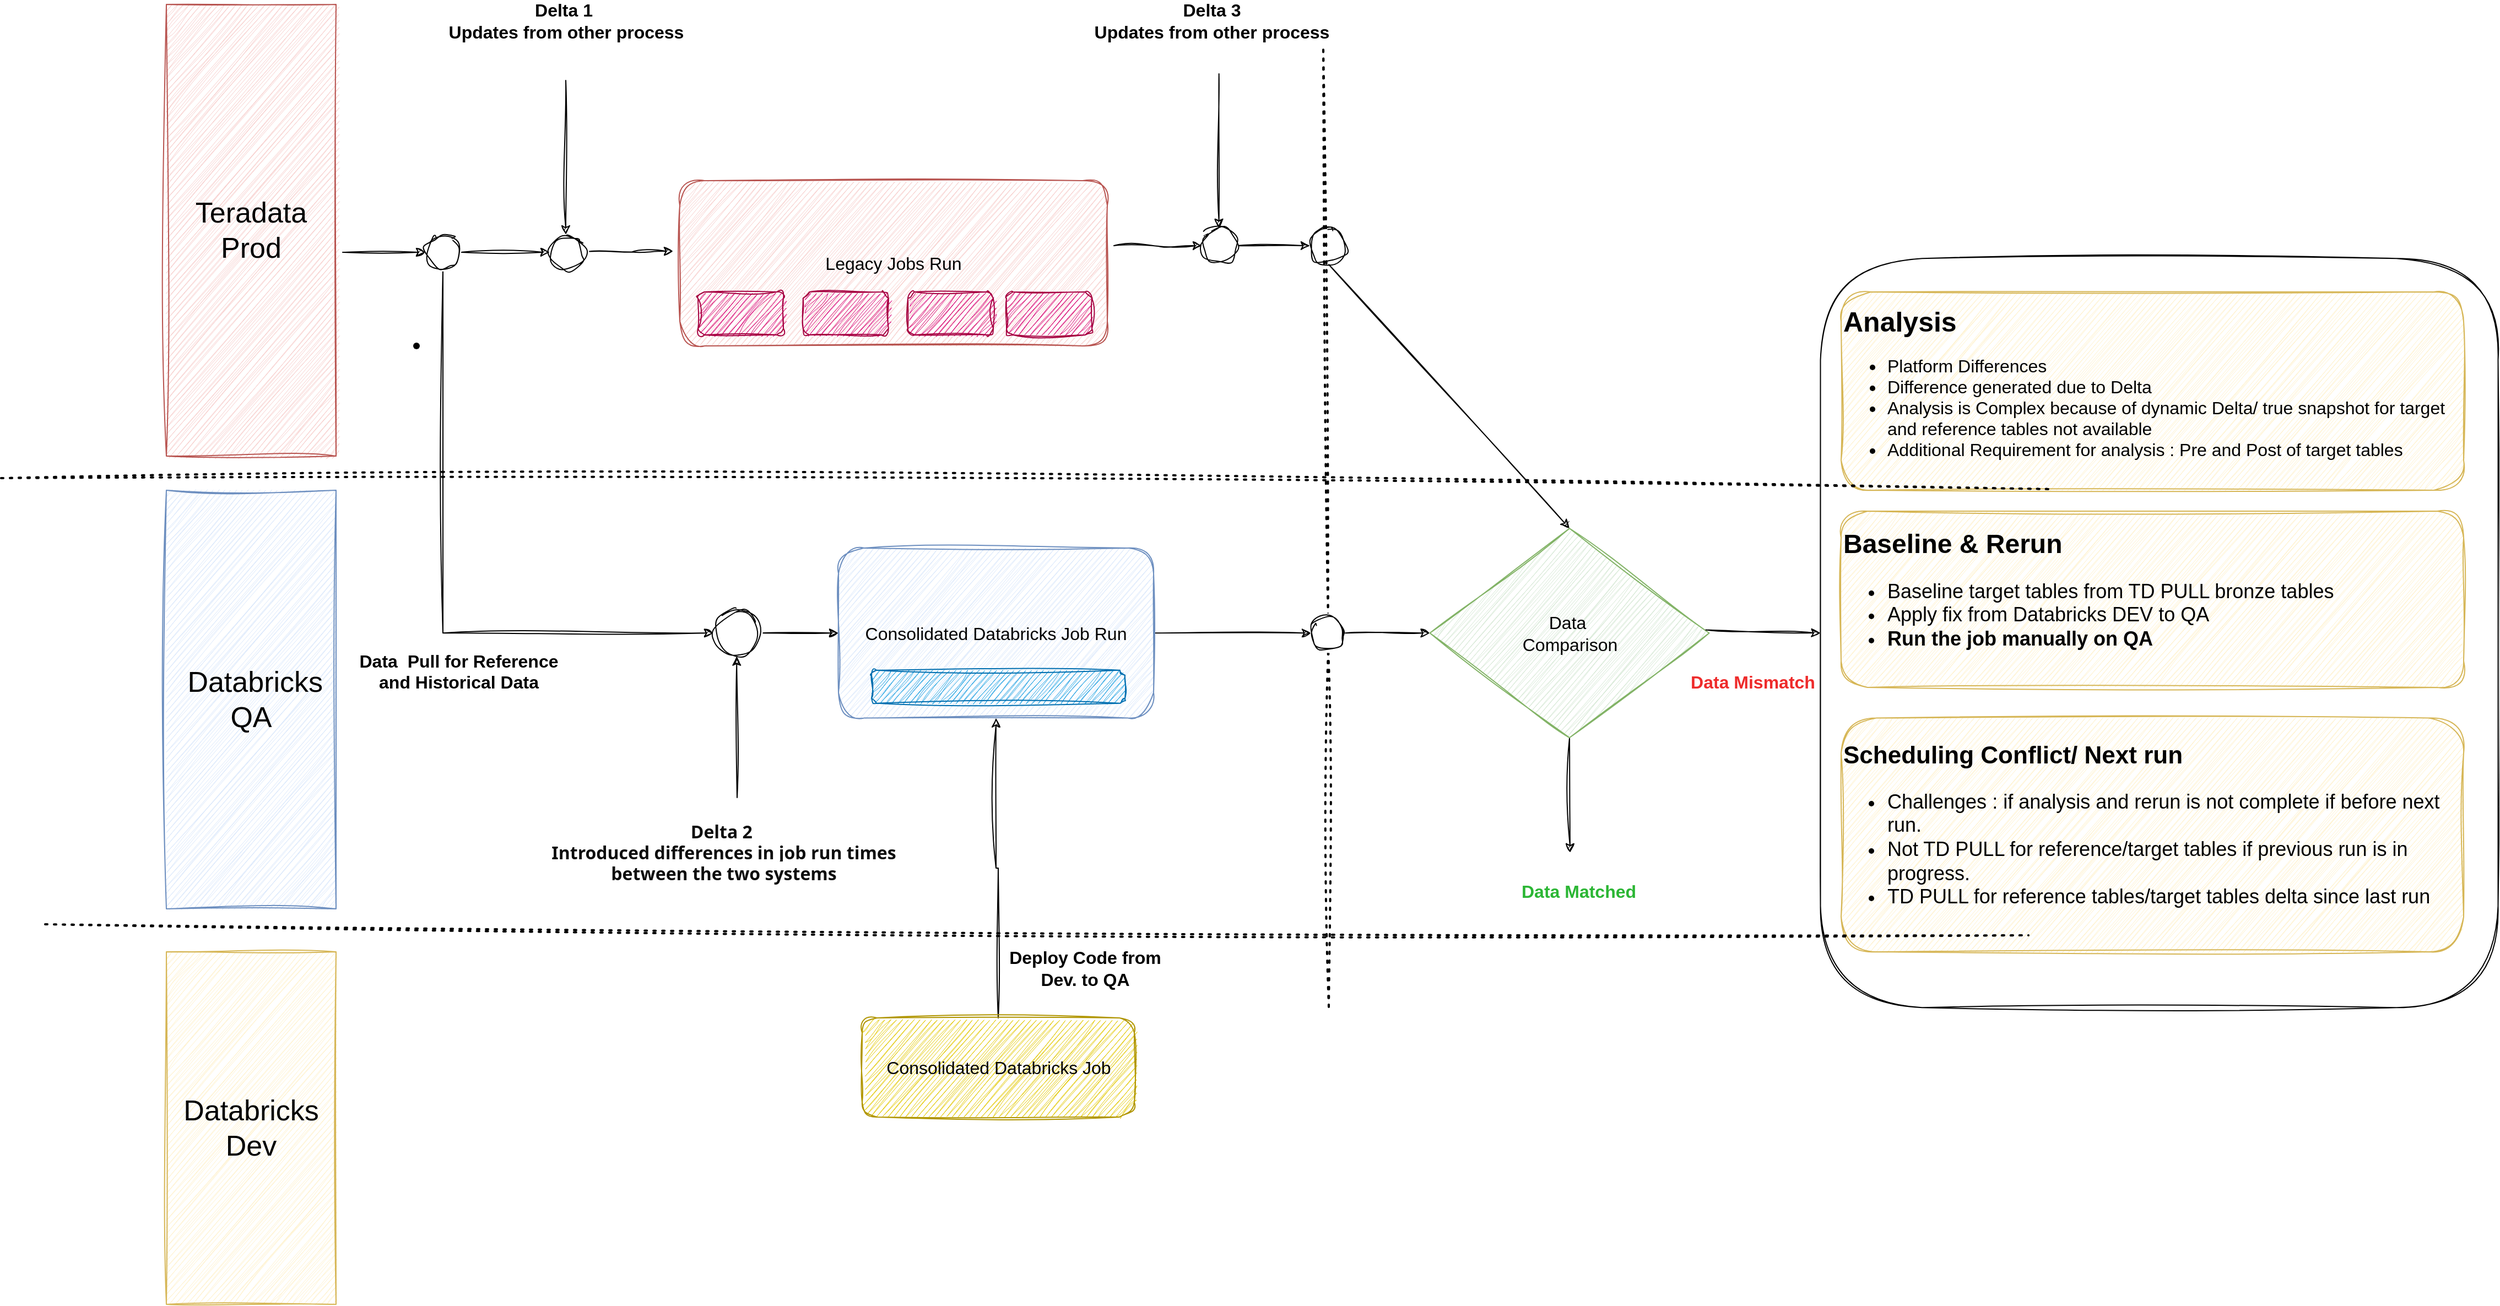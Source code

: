 <mxfile version="24.0.2" type="google">
  <diagram name="Page-1" id="4geXnSKTt97JCMD0U547">
    <mxGraphModel grid="1" page="1" gridSize="10" guides="1" tooltips="1" connect="1" arrows="1" fold="1" pageScale="1" pageWidth="1100" pageHeight="850" math="0" shadow="0">
      <root>
        <mxCell id="0" />
        <mxCell id="1" parent="0" />
        <mxCell id="Uh-UhkkDfg4FknRC7QYZ-1" value="Legacy Jobs Run" style="rounded=1;whiteSpace=wrap;html=1;sketch=1;hachureGap=4;jiggle=2;curveFitting=1;fillColor=#f8cecc;strokeColor=#b85450;fontSize=16;" vertex="1" parent="1">
          <mxGeometry x="3446" y="42000" width="388" height="150" as="geometry" />
        </mxCell>
        <mxCell id="Uh-UhkkDfg4FknRC7QYZ-2" style="edgeStyle=orthogonalEdgeStyle;rounded=0;sketch=1;hachureGap=4;jiggle=2;curveFitting=1;orthogonalLoop=1;jettySize=auto;html=1;exitX=1;exitY=0.5;exitDx=0;exitDy=0;fontSize=16;entryX=0;entryY=0.5;entryDx=0;entryDy=0;" edge="1" parent="1" source="Uh-UhkkDfg4FknRC7QYZ-3" target="Uh-UhkkDfg4FknRC7QYZ-18">
          <mxGeometry relative="1" as="geometry">
            <mxPoint x="4090" y="42405" as="targetPoint" />
          </mxGeometry>
        </mxCell>
        <mxCell id="Uh-UhkkDfg4FknRC7QYZ-3" value="Consolidated Databricks Job Run" style="rounded=1;whiteSpace=wrap;html=1;sketch=1;hachureGap=4;jiggle=2;curveFitting=1;fillColor=#dae8fc;strokeColor=#6c8ebf;fontSize=16;" vertex="1" parent="1">
          <mxGeometry x="3590" y="42333.44" width="286" height="154.37" as="geometry" />
        </mxCell>
        <mxCell id="Uh-UhkkDfg4FknRC7QYZ-4" value="" style="shape=waypoint;sketch=0;fillStyle=solid;size=6;pointerEvents=1;points=[];fillColor=none;resizable=0;rotatable=0;perimeter=centerPerimeter;snapToPoint=1;hachureGap=4;jiggle=2;curveFitting=1;fontSize=16;" vertex="1" parent="1">
          <mxGeometry x="3197" y="42140" width="20" height="20" as="geometry" />
        </mxCell>
        <mxCell id="Uh-UhkkDfg4FknRC7QYZ-5" style="edgeStyle=orthogonalEdgeStyle;rounded=0;sketch=1;hachureGap=4;jiggle=2;curveFitting=1;orthogonalLoop=1;jettySize=auto;html=1;exitX=0.5;exitY=1;exitDx=0;exitDy=0;entryX=0;entryY=0.5;entryDx=0;entryDy=0;fontSize=16;" edge="1" parent="1" source="Uh-UhkkDfg4FknRC7QYZ-7" target="Uh-UhkkDfg4FknRC7QYZ-27">
          <mxGeometry relative="1" as="geometry" />
        </mxCell>
        <mxCell id="Uh-UhkkDfg4FknRC7QYZ-6" style="edgeStyle=orthogonalEdgeStyle;rounded=0;sketch=1;hachureGap=4;jiggle=2;curveFitting=1;orthogonalLoop=1;jettySize=auto;html=1;exitX=1;exitY=0.5;exitDx=0;exitDy=0;entryX=0;entryY=0.5;entryDx=0;entryDy=0;fontSize=16;" edge="1" parent="1" source="Uh-UhkkDfg4FknRC7QYZ-7" target="Uh-UhkkDfg4FknRC7QYZ-12">
          <mxGeometry relative="1" as="geometry" />
        </mxCell>
        <mxCell id="Uh-UhkkDfg4FknRC7QYZ-7" value="" style="ellipse;whiteSpace=wrap;html=1;aspect=fixed;sketch=1;hachureGap=4;jiggle=2;curveFitting=1;fontSize=16;" vertex="1" parent="1">
          <mxGeometry x="3215" y="42049" width="32" height="32" as="geometry" />
        </mxCell>
        <mxCell id="Uh-UhkkDfg4FknRC7QYZ-8" value="" style="endArrow=classic;html=1;rounded=0;sketch=1;hachureGap=4;jiggle=2;curveFitting=1;entryX=0;entryY=0.5;entryDx=0;entryDy=0;fontSize=16;" edge="1" parent="1" target="Uh-UhkkDfg4FknRC7QYZ-7">
          <mxGeometry width="50" height="50" relative="1" as="geometry">
            <mxPoint x="3140" y="42065" as="sourcePoint" />
            <mxPoint x="3143.5" y="42070" as="targetPoint" />
          </mxGeometry>
        </mxCell>
        <mxCell id="Uh-UhkkDfg4FknRC7QYZ-9" value="" style="endArrow=classic;html=1;rounded=0;sketch=1;hachureGap=4;jiggle=2;curveFitting=1;fontSize=16;" edge="1" parent="1">
          <mxGeometry width="50" height="50" relative="1" as="geometry">
            <mxPoint x="3935.33" y="41903" as="sourcePoint" />
            <mxPoint x="3935.33" y="42043" as="targetPoint" />
          </mxGeometry>
        </mxCell>
        <mxCell id="Uh-UhkkDfg4FknRC7QYZ-10" value="Data&amp;nbsp; Pull for Reference and Historical Data&lt;div style=&quot;font-size: 16px;&quot;&gt;&amp;nbsp;&lt;/div&gt;" style="text;html=1;align=center;verticalAlign=middle;whiteSpace=wrap;rounded=0;fontSize=16;fontStyle=1" vertex="1" parent="1">
          <mxGeometry x="3141" y="42450" width="209" height="10" as="geometry" />
        </mxCell>
        <mxCell id="Uh-UhkkDfg4FknRC7QYZ-11" value="Delta 1&amp;nbsp;&lt;div style=&quot;font-size: 16px;&quot;&gt;Updates from other process&lt;/div&gt;" style="text;html=1;align=center;verticalAlign=middle;whiteSpace=wrap;rounded=0;fontSize=16;fontStyle=1" vertex="1" parent="1">
          <mxGeometry x="3184" y="41840" width="318" height="30" as="geometry" />
        </mxCell>
        <mxCell id="Uh-UhkkDfg4FknRC7QYZ-12" value="" style="ellipse;whiteSpace=wrap;html=1;aspect=fixed;sketch=1;hachureGap=4;jiggle=2;curveFitting=1;fontSize=16;" vertex="1" parent="1">
          <mxGeometry x="3328" y="42049" width="32" height="32" as="geometry" />
        </mxCell>
        <mxCell id="Uh-UhkkDfg4FknRC7QYZ-13" style="edgeStyle=orthogonalEdgeStyle;rounded=0;sketch=1;hachureGap=4;jiggle=2;curveFitting=1;orthogonalLoop=1;jettySize=auto;html=1;exitX=1;exitY=0.5;exitDx=0;exitDy=0;fontSize=16;" edge="1" parent="1">
          <mxGeometry relative="1" as="geometry">
            <mxPoint x="3364" y="42064.23" as="sourcePoint" />
            <mxPoint x="3440" y="42064" as="targetPoint" />
          </mxGeometry>
        </mxCell>
        <mxCell id="Uh-UhkkDfg4FknRC7QYZ-14" style="edgeStyle=orthogonalEdgeStyle;rounded=0;sketch=1;hachureGap=4;jiggle=2;curveFitting=1;orthogonalLoop=1;jettySize=auto;html=1;entryX=0;entryY=0.5;entryDx=0;entryDy=0;fontSize=16;" edge="1" parent="1" target="Uh-UhkkDfg4FknRC7QYZ-23">
          <mxGeometry relative="1" as="geometry">
            <mxPoint x="3840" y="42059" as="sourcePoint" />
          </mxGeometry>
        </mxCell>
        <mxCell id="Uh-UhkkDfg4FknRC7QYZ-15" style="rounded=0;sketch=1;hachureGap=4;jiggle=2;curveFitting=1;orthogonalLoop=1;jettySize=auto;html=1;exitX=0.5;exitY=1;exitDx=0;exitDy=0;entryX=0.5;entryY=0;entryDx=0;entryDy=0;fontSize=16;" edge="1" parent="1" source="Uh-UhkkDfg4FknRC7QYZ-16" target="Uh-UhkkDfg4FknRC7QYZ-20">
          <mxGeometry relative="1" as="geometry" />
        </mxCell>
        <mxCell id="Uh-UhkkDfg4FknRC7QYZ-16" value="" style="ellipse;whiteSpace=wrap;html=1;aspect=fixed;sketch=1;hachureGap=4;jiggle=2;curveFitting=1;fontSize=16;" vertex="1" parent="1">
          <mxGeometry x="4018" y="42043" width="32" height="32" as="geometry" />
        </mxCell>
        <mxCell id="Uh-UhkkDfg4FknRC7QYZ-17" style="edgeStyle=orthogonalEdgeStyle;rounded=0;sketch=1;hachureGap=4;jiggle=2;curveFitting=1;orthogonalLoop=1;jettySize=auto;html=1;exitX=1;exitY=0.5;exitDx=0;exitDy=0;entryX=0;entryY=0.5;entryDx=0;entryDy=0;fontSize=16;" edge="1" parent="1" source="Uh-UhkkDfg4FknRC7QYZ-18" target="Uh-UhkkDfg4FknRC7QYZ-20">
          <mxGeometry relative="1" as="geometry" />
        </mxCell>
        <mxCell id="Uh-UhkkDfg4FknRC7QYZ-19" style="rounded=0;sketch=1;hachureGap=4;jiggle=2;curveFitting=1;orthogonalLoop=1;jettySize=auto;html=1;exitX=0.5;exitY=1;exitDx=0;exitDy=0;fontSize=16;" edge="1" parent="1" source="Uh-UhkkDfg4FknRC7QYZ-20">
          <mxGeometry relative="1" as="geometry">
            <mxPoint x="4254" y="42610" as="targetPoint" />
          </mxGeometry>
        </mxCell>
        <mxCell id="Uh-UhkkDfg4FknRC7QYZ-20" value="&lt;font style=&quot;font-size: 16px;&quot;&gt;Data&amp;nbsp;&lt;/font&gt;&lt;div style=&quot;font-size: 16px;&quot;&gt;&lt;font style=&quot;font-size: 16px;&quot;&gt;Comparison&lt;/font&gt;&lt;/div&gt;" style="rhombus;whiteSpace=wrap;html=1;sketch=1;hachureGap=4;jiggle=2;curveFitting=1;fillColor=#d5e8d4;strokeColor=#82b366;fontSize=16;" vertex="1" parent="1">
          <mxGeometry x="4126.75" y="42315.63" width="253.5" height="190" as="geometry" />
        </mxCell>
        <mxCell id="Uh-UhkkDfg4FknRC7QYZ-21" value="Delta 3&lt;div style=&quot;font-size: 16px;&quot;&gt;Updates from other process&lt;/div&gt;" style="text;html=1;align=center;verticalAlign=middle;whiteSpace=wrap;rounded=0;fontSize=16;fontStyle=1" vertex="1" parent="1">
          <mxGeometry x="3770" y="41840" width="318" height="30" as="geometry" />
        </mxCell>
        <mxCell id="Uh-UhkkDfg4FknRC7QYZ-22" style="edgeStyle=orthogonalEdgeStyle;rounded=0;sketch=1;hachureGap=4;jiggle=2;curveFitting=1;orthogonalLoop=1;jettySize=auto;html=1;exitX=1;exitY=0.5;exitDx=0;exitDy=0;entryX=0;entryY=0.5;entryDx=0;entryDy=0;fontSize=16;" edge="1" parent="1" source="Uh-UhkkDfg4FknRC7QYZ-23" target="Uh-UhkkDfg4FknRC7QYZ-16">
          <mxGeometry relative="1" as="geometry" />
        </mxCell>
        <mxCell id="Uh-UhkkDfg4FknRC7QYZ-23" value="" style="ellipse;whiteSpace=wrap;html=1;aspect=fixed;sketch=1;hachureGap=4;jiggle=2;curveFitting=1;fontSize=16;" vertex="1" parent="1">
          <mxGeometry x="3920" y="42043" width="32" height="32" as="geometry" />
        </mxCell>
        <mxCell id="Uh-UhkkDfg4FknRC7QYZ-24" value="" style="endArrow=classic;html=1;rounded=0;sketch=1;hachureGap=4;jiggle=2;curveFitting=1;fontSize=16;" edge="1" parent="1">
          <mxGeometry width="50" height="50" relative="1" as="geometry">
            <mxPoint x="3342.5" y="41909" as="sourcePoint" />
            <mxPoint x="3342.5" y="42049" as="targetPoint" />
          </mxGeometry>
        </mxCell>
        <mxCell id="Uh-UhkkDfg4FknRC7QYZ-25" value="&lt;font style=&quot;font-size: 16px;&quot;&gt;Data Matched&lt;/font&gt;" style="text;html=1;align=center;verticalAlign=middle;whiteSpace=wrap;rounded=0;fontSize=16;fontStyle=1;fontColor=#2bb634;" vertex="1" parent="1">
          <mxGeometry x="4102.25" y="42630" width="320" height="30" as="geometry" />
        </mxCell>
        <mxCell id="Uh-UhkkDfg4FknRC7QYZ-26" style="edgeStyle=orthogonalEdgeStyle;rounded=0;sketch=1;hachureGap=4;jiggle=2;curveFitting=1;orthogonalLoop=1;jettySize=auto;html=1;exitX=1;exitY=0.5;exitDx=0;exitDy=0;fontSize=16;" edge="1" parent="1" source="Uh-UhkkDfg4FknRC7QYZ-27" target="Uh-UhkkDfg4FknRC7QYZ-3">
          <mxGeometry relative="1" as="geometry" />
        </mxCell>
        <mxCell id="Uh-UhkkDfg4FknRC7QYZ-27" value="" style="ellipse;whiteSpace=wrap;html=1;aspect=fixed;sketch=1;hachureGap=4;jiggle=2;curveFitting=1;fontSize=16;" vertex="1" parent="1">
          <mxGeometry x="3476.5" y="42389.5" width="42.25" height="42.25" as="geometry" />
        </mxCell>
        <mxCell id="Uh-UhkkDfg4FknRC7QYZ-28" value="&lt;span style=&quot;color: rgb(13, 13, 13); font-family: Söhne, ui-sans-serif, system-ui, -apple-system, &amp;quot;Segoe UI&amp;quot;, Roboto, Ubuntu, Cantarell, &amp;quot;Noto Sans&amp;quot;, sans-serif, &amp;quot;Helvetica Neue&amp;quot;, Arial, &amp;quot;Apple Color Emoji&amp;quot;, &amp;quot;Segoe UI Emoji&amp;quot;, &amp;quot;Segoe UI Symbol&amp;quot;, &amp;quot;Noto Color Emoji&amp;quot;; text-align: start; white-space-collapse: preserve; background-color: rgb(255, 255, 255); font-size: 16px;&quot;&gt;&lt;font style=&quot;font-size: 16px;&quot;&gt;Delta 2 &lt;/font&gt;&lt;/span&gt;&lt;div style=&quot;font-size: 16px;&quot;&gt;&lt;span style=&quot;color: rgb(13, 13, 13); font-family: Söhne, ui-sans-serif, system-ui, -apple-system, &amp;quot;Segoe UI&amp;quot;, Roboto, Ubuntu, Cantarell, &amp;quot;Noto Sans&amp;quot;, sans-serif, &amp;quot;Helvetica Neue&amp;quot;, Arial, &amp;quot;Apple Color Emoji&amp;quot;, &amp;quot;Segoe UI Emoji&amp;quot;, &amp;quot;Segoe UI Symbol&amp;quot;, &amp;quot;Noto Color Emoji&amp;quot;; text-align: start; white-space-collapse: preserve; background-color: rgb(255, 255, 255); font-size: 16px;&quot;&gt;&lt;font style=&quot;font-size: 16px;&quot;&gt;Introduced differences in job run times between the two systems&lt;/font&gt;&lt;/span&gt;&lt;/div&gt;" style="text;html=1;align=center;verticalAlign=middle;whiteSpace=wrap;rounded=0;fontSize=16;fontStyle=1" vertex="1" parent="1">
          <mxGeometry x="3317.5" y="42570" width="335.5" height="80" as="geometry" />
        </mxCell>
        <mxCell id="Uh-UhkkDfg4FknRC7QYZ-29" value="" style="endArrow=classic;html=1;rounded=0;sketch=1;hachureGap=4;jiggle=2;curveFitting=1;entryX=0.5;entryY=1;entryDx=0;entryDy=0;fontSize=16;" edge="1" parent="1" target="Uh-UhkkDfg4FknRC7QYZ-27">
          <mxGeometry width="50" height="50" relative="1" as="geometry">
            <mxPoint x="3498" y="42560" as="sourcePoint" />
            <mxPoint x="3470" y="42470" as="targetPoint" />
          </mxGeometry>
        </mxCell>
        <mxCell id="Uh-UhkkDfg4FknRC7QYZ-30" style="rounded=0;sketch=1;hachureGap=4;jiggle=2;curveFitting=1;orthogonalLoop=1;jettySize=auto;html=1;exitX=1;exitY=0.5;exitDx=0;exitDy=0;fontSize=16;entryX=0;entryY=0.5;entryDx=0;entryDy=0;" edge="1" parent="1" target="Uh-UhkkDfg4FknRC7QYZ-32">
          <mxGeometry relative="1" as="geometry">
            <mxPoint x="4460" y="42540" as="targetPoint" />
            <mxPoint x="4377.25" y="42407.75" as="sourcePoint" />
          </mxGeometry>
        </mxCell>
        <mxCell id="Uh-UhkkDfg4FknRC7QYZ-31" value="Data Mismatch" style="text;html=1;align=center;verticalAlign=middle;whiteSpace=wrap;rounded=0;fontSize=16;fontStyle=1;fontColor=#ee2b2b;" vertex="1" parent="1">
          <mxGeometry x="4260" y="42440" width="320" height="30" as="geometry" />
        </mxCell>
        <mxCell id="Uh-UhkkDfg4FknRC7QYZ-32" value="" style="rounded=1;whiteSpace=wrap;html=1;sketch=1;hachureGap=4;jiggle=2;curveFitting=1;fontSize=16;" vertex="1" parent="1">
          <mxGeometry x="4481.25" y="42070.63" width="615" height="680" as="geometry" />
        </mxCell>
        <mxCell id="Uh-UhkkDfg4FknRC7QYZ-33" value="&lt;font size=&quot;1&quot; style=&quot;&quot;&gt;&lt;b style=&quot;font-size: 25px;&quot;&gt;Analysis&lt;/b&gt;&lt;/font&gt;&lt;div style=&quot;font-size: 16px;&quot;&gt;&lt;ul&gt;&lt;li&gt;&lt;font style=&quot;font-size: 16px;&quot;&gt;Platform Differences&lt;/font&gt;&lt;/li&gt;&lt;li&gt;&lt;font style=&quot;font-size: 16px;&quot;&gt;Difference generated due to Delta&lt;/font&gt;&lt;/li&gt;&lt;li&gt;&lt;span style=&quot;background-color: initial; font-size: 16px;&quot;&gt;Analysis is&amp;nbsp;&lt;/span&gt;&lt;span style=&quot;background-color: initial; font-size: 16px;&quot;&gt;Complex because of dynamic Delta/ true snapshot for target and reference tables not available&lt;/span&gt;&lt;/li&gt;&lt;li&gt;&lt;span style=&quot;background-color: initial; font-size: 16px;&quot;&gt;Additional Requirement for analysis : Pre and Post of target tables&amp;nbsp;&lt;/span&gt;&lt;/li&gt;&lt;/ul&gt;&lt;/div&gt;" style="rounded=1;whiteSpace=wrap;html=1;sketch=1;hachureGap=4;jiggle=2;curveFitting=1;fontSize=16;fillColor=#fff2cc;strokeColor=#d6b656;align=left;" vertex="1" parent="1">
          <mxGeometry x="4500" y="42101" width="565" height="180" as="geometry" />
        </mxCell>
        <mxCell id="Uh-UhkkDfg4FknRC7QYZ-34" value="&lt;b&gt;&lt;font style=&quot;font-size: 24px;&quot;&gt;Baseline &amp;amp; Rerun&lt;/font&gt;&lt;/b&gt;&lt;div style=&quot;font-size: 18px;&quot;&gt;&lt;ul&gt;&lt;li&gt;&lt;font style=&quot;font-size: 18px;&quot;&gt;Baseline target tables from TD PULL bronze tables&lt;/font&gt;&lt;/li&gt;&lt;li&gt;&lt;font style=&quot;font-size: 18px;&quot;&gt;Apply fix from Databricks DEV to QA&lt;/font&gt;&lt;/li&gt;&lt;li&gt;&lt;b&gt;Run the job manually on QA&lt;/b&gt;&lt;/li&gt;&lt;/ul&gt;&lt;/div&gt;" style="rounded=1;whiteSpace=wrap;html=1;sketch=1;hachureGap=4;jiggle=2;curveFitting=1;fontSize=16;fillColor=#fff2cc;strokeColor=#d6b656;align=left;" vertex="1" parent="1">
          <mxGeometry x="4500" y="42300" width="565" height="160" as="geometry" />
        </mxCell>
        <mxCell id="Uh-UhkkDfg4FknRC7QYZ-35" value="&lt;b&gt;&lt;font style=&quot;font-size: 22px;&quot;&gt;Scheduling Conflict/ Next run&lt;/font&gt;&lt;/b&gt;&lt;div style=&quot;font-size: 18px;&quot;&gt;&lt;ul&gt;&lt;li&gt;&lt;font style=&quot;font-size: 18px;&quot;&gt;Challenges : if analysis and rerun is not complete if before next run.&lt;/font&gt;&lt;/li&gt;&lt;li&gt;&lt;font style=&quot;font-size: 18px;&quot;&gt;Not TD PULL for reference/target tables if previous run is in progress.&lt;/font&gt;&lt;/li&gt;&lt;li&gt;TD PULL for reference tables/target tables delta since last run&lt;/li&gt;&lt;/ul&gt;&lt;/div&gt;" style="rounded=1;whiteSpace=wrap;html=1;sketch=1;hachureGap=4;jiggle=2;curveFitting=1;fontSize=16;fillColor=#fff2cc;strokeColor=#d6b656;align=left;" vertex="1" parent="1">
          <mxGeometry x="4500" y="42487.81" width="565" height="212.19" as="geometry" />
        </mxCell>
        <mxCell id="Uh-UhkkDfg4FknRC7QYZ-36" value="" style="rounded=1;whiteSpace=wrap;html=1;sketch=1;hachureGap=4;jiggle=2;curveFitting=1;fillColor=#d80073;fontColor=#ffffff;strokeColor=#A50040;fontSize=16;" vertex="1" parent="1">
          <mxGeometry x="3462.5" y="42101" width="77.5" height="39" as="geometry" />
        </mxCell>
        <mxCell id="Uh-UhkkDfg4FknRC7QYZ-37" value="" style="rounded=1;whiteSpace=wrap;html=1;sketch=1;hachureGap=4;jiggle=2;curveFitting=1;fillColor=#d80073;fontColor=#ffffff;strokeColor=#A50040;fontSize=16;" vertex="1" parent="1">
          <mxGeometry x="3557.88" y="42101" width="77.5" height="39" as="geometry" />
        </mxCell>
        <mxCell id="Uh-UhkkDfg4FknRC7QYZ-38" value="" style="rounded=1;whiteSpace=wrap;html=1;sketch=1;hachureGap=4;jiggle=2;curveFitting=1;fillColor=#d80073;fontColor=#ffffff;strokeColor=#A50040;fontSize=16;" vertex="1" parent="1">
          <mxGeometry x="3653" y="42101" width="77.5" height="39" as="geometry" />
        </mxCell>
        <mxCell id="Uh-UhkkDfg4FknRC7QYZ-39" value="" style="rounded=1;whiteSpace=wrap;html=1;sketch=1;hachureGap=4;jiggle=2;curveFitting=1;fillColor=#d80073;fontColor=#ffffff;strokeColor=#A50040;fontSize=16;" vertex="1" parent="1">
          <mxGeometry x="3742.5" y="42101" width="77.5" height="39" as="geometry" />
        </mxCell>
        <mxCell id="Uh-UhkkDfg4FknRC7QYZ-40" value="" style="rounded=1;whiteSpace=wrap;html=1;sketch=1;hachureGap=4;jiggle=2;curveFitting=1;fillColor=#1ba1e2;fontColor=#ffffff;strokeColor=#006EAF;fontSize=16;" vertex="1" parent="1">
          <mxGeometry x="3620" y="42444.37" width="230" height="30" as="geometry" />
        </mxCell>
        <mxCell id="Uh-UhkkDfg4FknRC7QYZ-41" value="" style="endArrow=none;dashed=1;html=1;dashPattern=1 3;strokeWidth=2;rounded=0;sketch=1;hachureGap=4;jiggle=2;curveFitting=1;" edge="1" parent="1" source="Uh-UhkkDfg4FknRC7QYZ-18">
          <mxGeometry width="50" height="50" relative="1" as="geometry">
            <mxPoint x="4040" y="42640" as="sourcePoint" />
            <mxPoint x="4030" y="41880" as="targetPoint" />
          </mxGeometry>
        </mxCell>
        <mxCell id="Uh-UhkkDfg4FknRC7QYZ-43" value="" style="endArrow=none;dashed=1;html=1;dashPattern=1 3;strokeWidth=2;rounded=0;sketch=1;hachureGap=4;jiggle=2;curveFitting=1;" edge="1" parent="1" target="Uh-UhkkDfg4FknRC7QYZ-18">
          <mxGeometry width="50" height="50" relative="1" as="geometry">
            <mxPoint x="4035" y="42750" as="sourcePoint" />
            <mxPoint x="4030" y="41880" as="targetPoint" />
          </mxGeometry>
        </mxCell>
        <mxCell id="Uh-UhkkDfg4FknRC7QYZ-18" value="" style="ellipse;whiteSpace=wrap;html=1;aspect=fixed;sketch=1;hachureGap=4;jiggle=2;curveFitting=1;fontSize=16;" vertex="1" parent="1">
          <mxGeometry x="4019" y="42395.13" width="31" height="31" as="geometry" />
        </mxCell>
        <mxCell id="Uh-UhkkDfg4FknRC7QYZ-44" value="" style="endArrow=none;dashed=1;html=1;dashPattern=1 3;strokeWidth=2;rounded=0;sketch=1;hachureGap=4;jiggle=2;curveFitting=1;" edge="1" parent="1">
          <mxGeometry width="50" height="50" relative="1" as="geometry">
            <mxPoint x="2830" y="42270" as="sourcePoint" />
            <mxPoint x="4690" y="42280" as="targetPoint" />
          </mxGeometry>
        </mxCell>
        <mxCell id="Uh-UhkkDfg4FknRC7QYZ-45" value="" style="endArrow=none;dashed=1;html=1;dashPattern=1 3;strokeWidth=2;rounded=0;sketch=1;hachureGap=4;jiggle=2;curveFitting=1;fontSize=20;" edge="1" parent="1">
          <mxGeometry width="50" height="50" relative="1" as="geometry">
            <mxPoint x="2870" y="42675" as="sourcePoint" />
            <mxPoint x="4670" y="42685" as="targetPoint" />
          </mxGeometry>
        </mxCell>
        <mxCell id="Uh-UhkkDfg4FknRC7QYZ-47" style="edgeStyle=orthogonalEdgeStyle;rounded=0;sketch=1;hachureGap=4;jiggle=2;curveFitting=1;orthogonalLoop=1;jettySize=auto;html=1;exitX=0.5;exitY=0;exitDx=0;exitDy=0;entryX=0.5;entryY=1;entryDx=0;entryDy=0;" edge="1" parent="1" source="Uh-UhkkDfg4FknRC7QYZ-46" target="Uh-UhkkDfg4FknRC7QYZ-3">
          <mxGeometry relative="1" as="geometry">
            <Array as="points">
              <mxPoint x="3735" y="42624" />
              <mxPoint x="3733" y="42624" />
            </Array>
          </mxGeometry>
        </mxCell>
        <mxCell id="Uh-UhkkDfg4FknRC7QYZ-46" value="&lt;span style=&quot;font-size: 16px;&quot;&gt;Consolidated Databricks Job&lt;/span&gt;" style="rounded=1;whiteSpace=wrap;html=1;sketch=1;hachureGap=4;jiggle=2;curveFitting=1;fillColor=#e3c800;fontColor=#000000;strokeColor=#B09500;" vertex="1" parent="1">
          <mxGeometry x="3611.5" y="42760" width="247" height="90" as="geometry" />
        </mxCell>
        <mxCell id="Uh-UhkkDfg4FknRC7QYZ-48" value="Deploy Code from Dev. to QA" style="text;html=1;align=center;verticalAlign=middle;whiteSpace=wrap;rounded=0;fontSize=16;fontStyle=1" vertex="1" parent="1">
          <mxGeometry x="3730.5" y="42700" width="166" height="30" as="geometry" />
        </mxCell>
        <mxCell id="Uh-UhkkDfg4FknRC7QYZ-49" value="&lt;font style=&quot;font-size: 26px;&quot;&gt;Teradata Prod&lt;/font&gt;" style="rounded=0;whiteSpace=wrap;html=1;sketch=1;hachureGap=4;jiggle=2;curveFitting=1;fillColor=#f8cecc;strokeColor=#b85450;" vertex="1" parent="1">
          <mxGeometry x="2980" y="41840" width="154" height="410" as="geometry" />
        </mxCell>
        <mxCell id="Uh-UhkkDfg4FknRC7QYZ-50" value="&lt;span style=&quot;font-size: 26px;&quot;&gt;&amp;nbsp;Databricks&lt;/span&gt;&lt;div&gt;&lt;span style=&quot;font-size: 26px;&quot;&gt;QA&lt;/span&gt;&lt;/div&gt;" style="rounded=0;whiteSpace=wrap;html=1;sketch=1;hachureGap=4;jiggle=2;curveFitting=1;fillColor=#dae8fc;strokeColor=#6c8ebf;" vertex="1" parent="1">
          <mxGeometry x="2980" y="42281" width="154" height="380" as="geometry" />
        </mxCell>
        <mxCell id="Uh-UhkkDfg4FknRC7QYZ-51" value="&lt;span style=&quot;font-size: 26px;&quot;&gt;Databricks&lt;/span&gt;&lt;div&gt;&lt;span style=&quot;font-size: 26px;&quot;&gt;Dev&lt;/span&gt;&lt;/div&gt;" style="rounded=0;whiteSpace=wrap;html=1;sketch=1;hachureGap=4;jiggle=2;curveFitting=1;fillColor=#fff2cc;strokeColor=#d6b656;" vertex="1" parent="1">
          <mxGeometry x="2980" y="42700" width="154" height="320" as="geometry" />
        </mxCell>
      </root>
    </mxGraphModel>
  </diagram>
</mxfile>
